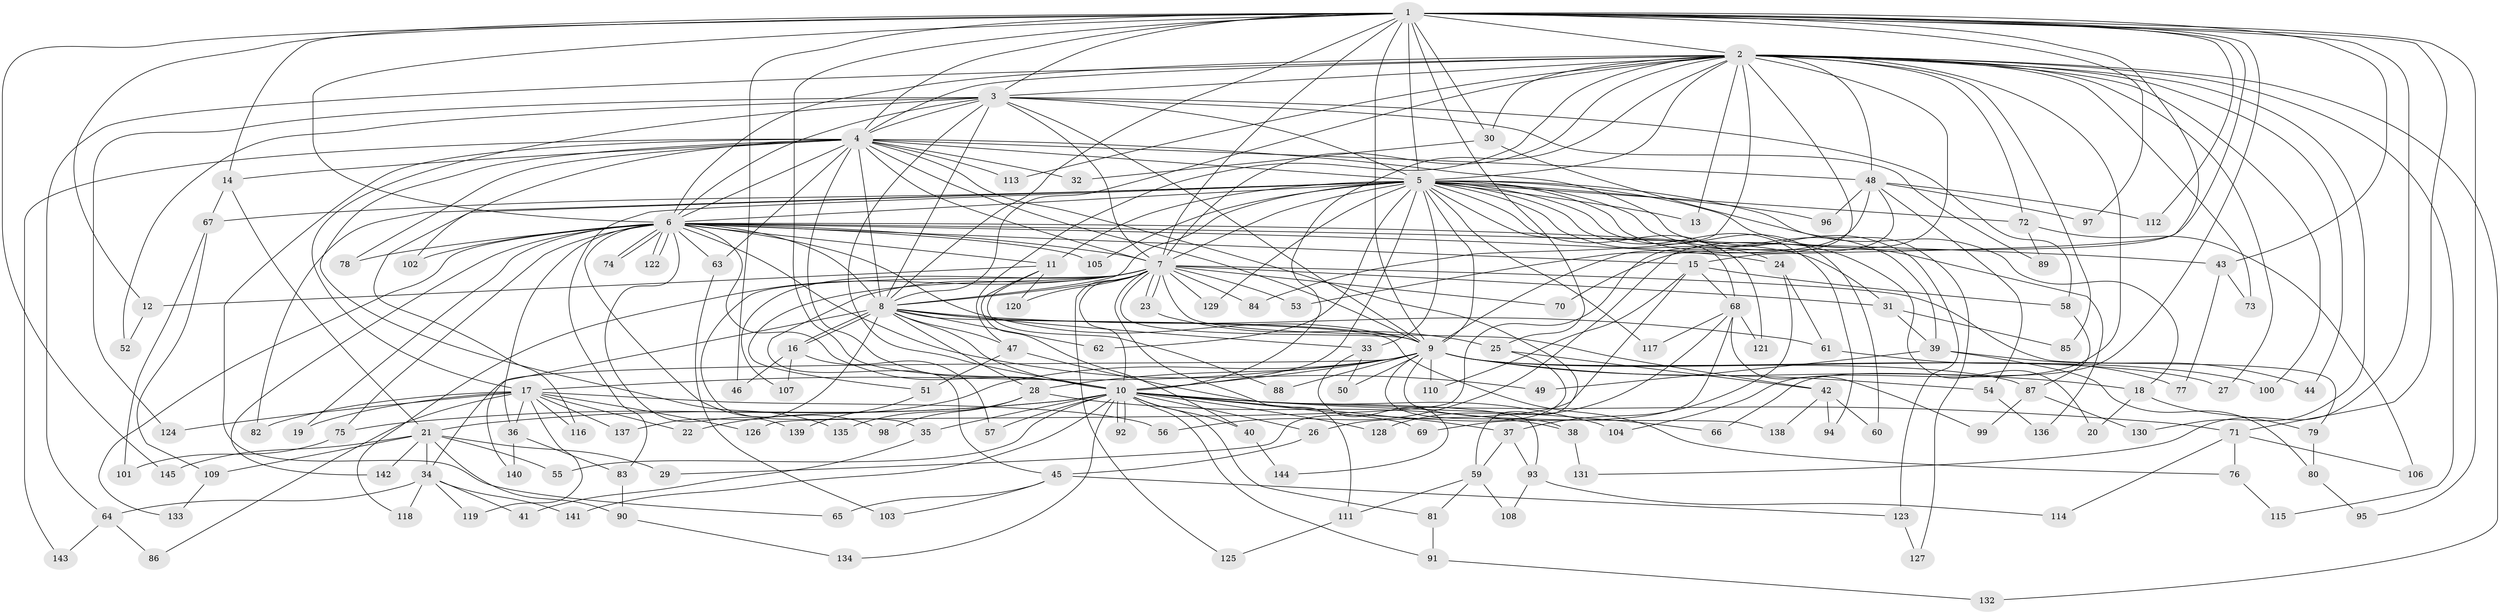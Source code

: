 // coarse degree distribution, {2: 0.2413793103448276, 25: 0.017241379310344827, 4: 0.20689655172413793, 5: 0.10344827586206896, 18: 0.017241379310344827, 6: 0.08620689655172414, 3: 0.10344827586206896, 19: 0.034482758620689655, 20: 0.017241379310344827, 1: 0.05172413793103448, 23: 0.017241379310344827, 7: 0.034482758620689655, 13: 0.017241379310344827, 11: 0.017241379310344827, 21: 0.017241379310344827, 8: 0.017241379310344827}
// Generated by graph-tools (version 1.1) at 2025/36/03/04/25 23:36:30]
// undirected, 145 vertices, 315 edges
graph export_dot {
  node [color=gray90,style=filled];
  1;
  2;
  3;
  4;
  5;
  6;
  7;
  8;
  9;
  10;
  11;
  12;
  13;
  14;
  15;
  16;
  17;
  18;
  19;
  20;
  21;
  22;
  23;
  24;
  25;
  26;
  27;
  28;
  29;
  30;
  31;
  32;
  33;
  34;
  35;
  36;
  37;
  38;
  39;
  40;
  41;
  42;
  43;
  44;
  45;
  46;
  47;
  48;
  49;
  50;
  51;
  52;
  53;
  54;
  55;
  56;
  57;
  58;
  59;
  60;
  61;
  62;
  63;
  64;
  65;
  66;
  67;
  68;
  69;
  70;
  71;
  72;
  73;
  74;
  75;
  76;
  77;
  78;
  79;
  80;
  81;
  82;
  83;
  84;
  85;
  86;
  87;
  88;
  89;
  90;
  91;
  92;
  93;
  94;
  95;
  96;
  97;
  98;
  99;
  100;
  101;
  102;
  103;
  104;
  105;
  106;
  107;
  108;
  109;
  110;
  111;
  112;
  113;
  114;
  115;
  116;
  117;
  118;
  119;
  120;
  121;
  122;
  123;
  124;
  125;
  126;
  127;
  128;
  129;
  130;
  131;
  132;
  133;
  134;
  135;
  136;
  137;
  138;
  139;
  140;
  141;
  142;
  143;
  144;
  145;
  1 -- 2;
  1 -- 3;
  1 -- 4;
  1 -- 5;
  1 -- 6;
  1 -- 7;
  1 -- 8;
  1 -- 9;
  1 -- 10;
  1 -- 12;
  1 -- 14;
  1 -- 15;
  1 -- 25;
  1 -- 30;
  1 -- 43;
  1 -- 46;
  1 -- 66;
  1 -- 70;
  1 -- 71;
  1 -- 95;
  1 -- 97;
  1 -- 112;
  1 -- 131;
  1 -- 145;
  2 -- 3;
  2 -- 4;
  2 -- 5;
  2 -- 6;
  2 -- 7;
  2 -- 8;
  2 -- 9;
  2 -- 10;
  2 -- 13;
  2 -- 27;
  2 -- 30;
  2 -- 44;
  2 -- 47;
  2 -- 48;
  2 -- 56;
  2 -- 64;
  2 -- 72;
  2 -- 73;
  2 -- 84;
  2 -- 85;
  2 -- 100;
  2 -- 104;
  2 -- 113;
  2 -- 115;
  2 -- 130;
  2 -- 132;
  3 -- 4;
  3 -- 5;
  3 -- 6;
  3 -- 7;
  3 -- 8;
  3 -- 9;
  3 -- 10;
  3 -- 17;
  3 -- 52;
  3 -- 58;
  3 -- 89;
  3 -- 124;
  4 -- 5;
  4 -- 6;
  4 -- 7;
  4 -- 8;
  4 -- 9;
  4 -- 10;
  4 -- 14;
  4 -- 32;
  4 -- 48;
  4 -- 59;
  4 -- 63;
  4 -- 65;
  4 -- 78;
  4 -- 102;
  4 -- 113;
  4 -- 123;
  4 -- 135;
  4 -- 143;
  5 -- 6;
  5 -- 7;
  5 -- 8;
  5 -- 9;
  5 -- 10;
  5 -- 11;
  5 -- 13;
  5 -- 18;
  5 -- 20;
  5 -- 24;
  5 -- 33;
  5 -- 39;
  5 -- 60;
  5 -- 62;
  5 -- 67;
  5 -- 68;
  5 -- 72;
  5 -- 82;
  5 -- 83;
  5 -- 94;
  5 -- 96;
  5 -- 105;
  5 -- 116;
  5 -- 117;
  5 -- 121;
  5 -- 129;
  5 -- 136;
  6 -- 7;
  6 -- 8;
  6 -- 9;
  6 -- 10;
  6 -- 11;
  6 -- 15;
  6 -- 19;
  6 -- 24;
  6 -- 31;
  6 -- 36;
  6 -- 43;
  6 -- 49;
  6 -- 63;
  6 -- 74;
  6 -- 74;
  6 -- 75;
  6 -- 78;
  6 -- 98;
  6 -- 102;
  6 -- 105;
  6 -- 122;
  6 -- 122;
  6 -- 133;
  6 -- 139;
  6 -- 142;
  7 -- 8;
  7 -- 9;
  7 -- 10;
  7 -- 23;
  7 -- 23;
  7 -- 31;
  7 -- 35;
  7 -- 42;
  7 -- 45;
  7 -- 51;
  7 -- 53;
  7 -- 70;
  7 -- 79;
  7 -- 84;
  7 -- 107;
  7 -- 111;
  7 -- 118;
  7 -- 120;
  7 -- 125;
  7 -- 129;
  8 -- 9;
  8 -- 10;
  8 -- 16;
  8 -- 16;
  8 -- 28;
  8 -- 33;
  8 -- 47;
  8 -- 61;
  8 -- 62;
  8 -- 76;
  8 -- 137;
  8 -- 140;
  9 -- 10;
  9 -- 17;
  9 -- 18;
  9 -- 22;
  9 -- 27;
  9 -- 28;
  9 -- 34;
  9 -- 38;
  9 -- 50;
  9 -- 54;
  9 -- 87;
  9 -- 88;
  9 -- 100;
  9 -- 110;
  9 -- 138;
  10 -- 21;
  10 -- 26;
  10 -- 35;
  10 -- 37;
  10 -- 40;
  10 -- 55;
  10 -- 57;
  10 -- 66;
  10 -- 69;
  10 -- 71;
  10 -- 75;
  10 -- 81;
  10 -- 91;
  10 -- 92;
  10 -- 92;
  10 -- 104;
  10 -- 128;
  10 -- 134;
  10 -- 141;
  11 -- 12;
  11 -- 40;
  11 -- 88;
  11 -- 120;
  12 -- 52;
  14 -- 21;
  14 -- 67;
  15 -- 26;
  15 -- 58;
  15 -- 68;
  15 -- 110;
  16 -- 46;
  16 -- 57;
  16 -- 107;
  17 -- 19;
  17 -- 22;
  17 -- 36;
  17 -- 56;
  17 -- 82;
  17 -- 86;
  17 -- 116;
  17 -- 119;
  17 -- 124;
  17 -- 126;
  17 -- 137;
  18 -- 20;
  18 -- 79;
  21 -- 29;
  21 -- 34;
  21 -- 55;
  21 -- 90;
  21 -- 109;
  21 -- 142;
  21 -- 145;
  23 -- 25;
  24 -- 37;
  24 -- 61;
  25 -- 29;
  25 -- 42;
  26 -- 45;
  28 -- 38;
  28 -- 98;
  28 -- 135;
  30 -- 32;
  30 -- 127;
  31 -- 39;
  31 -- 85;
  33 -- 50;
  33 -- 144;
  34 -- 41;
  34 -- 64;
  34 -- 118;
  34 -- 119;
  34 -- 141;
  35 -- 41;
  36 -- 83;
  36 -- 140;
  37 -- 59;
  37 -- 93;
  38 -- 131;
  39 -- 44;
  39 -- 49;
  39 -- 80;
  40 -- 144;
  42 -- 60;
  42 -- 94;
  42 -- 138;
  43 -- 73;
  43 -- 77;
  45 -- 65;
  45 -- 103;
  45 -- 123;
  47 -- 51;
  47 -- 93;
  48 -- 53;
  48 -- 54;
  48 -- 96;
  48 -- 97;
  48 -- 112;
  48 -- 126;
  51 -- 139;
  54 -- 136;
  58 -- 87;
  59 -- 81;
  59 -- 108;
  59 -- 111;
  61 -- 77;
  63 -- 103;
  64 -- 86;
  64 -- 143;
  67 -- 101;
  67 -- 109;
  68 -- 69;
  68 -- 99;
  68 -- 117;
  68 -- 121;
  68 -- 128;
  71 -- 76;
  71 -- 106;
  71 -- 114;
  72 -- 89;
  72 -- 106;
  75 -- 101;
  76 -- 115;
  79 -- 80;
  80 -- 95;
  81 -- 91;
  83 -- 90;
  87 -- 99;
  87 -- 130;
  90 -- 134;
  91 -- 132;
  93 -- 108;
  93 -- 114;
  109 -- 133;
  111 -- 125;
  123 -- 127;
}
